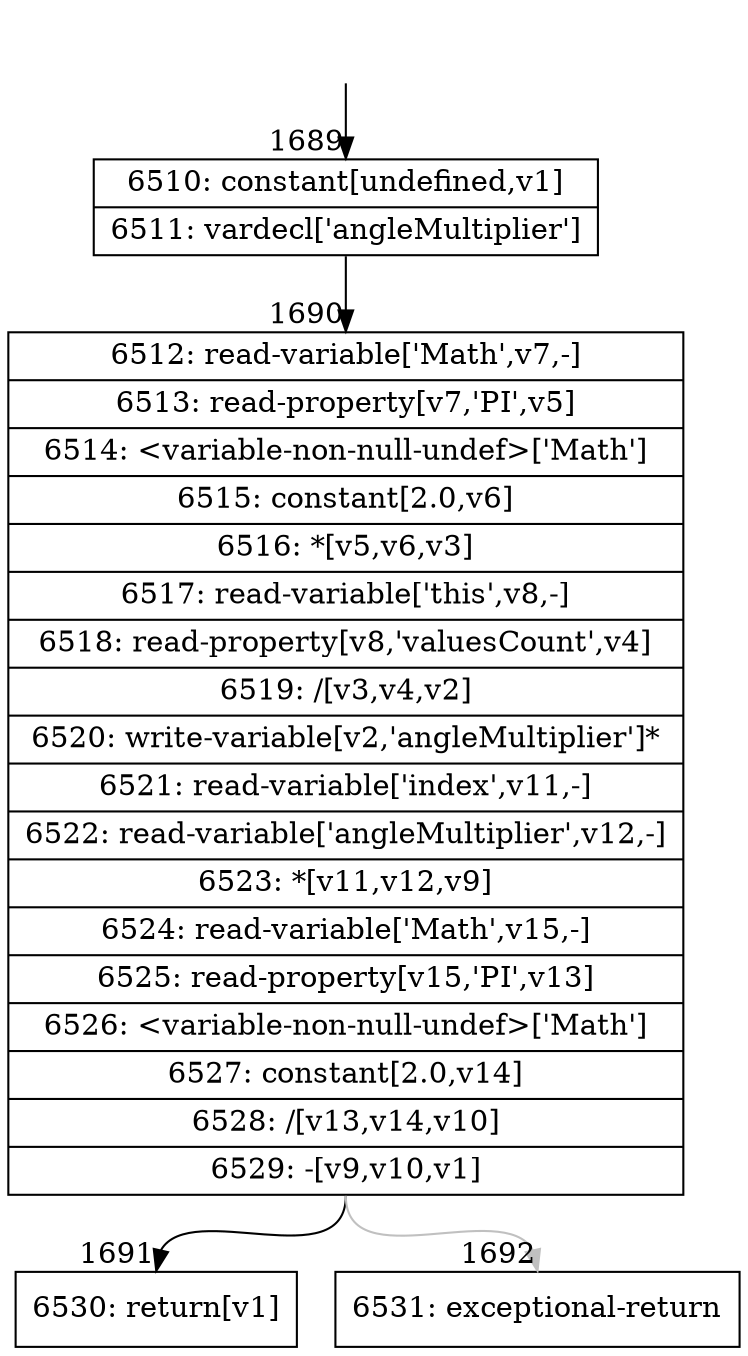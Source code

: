 digraph {
rankdir="TD"
BB_entry156[shape=none,label=""];
BB_entry156 -> BB1689 [tailport=s, headport=n, headlabel="    1689"]
BB1689 [shape=record label="{6510: constant[undefined,v1]|6511: vardecl['angleMultiplier']}" ] 
BB1689 -> BB1690 [tailport=s, headport=n, headlabel="      1690"]
BB1690 [shape=record label="{6512: read-variable['Math',v7,-]|6513: read-property[v7,'PI',v5]|6514: \<variable-non-null-undef\>['Math']|6515: constant[2.0,v6]|6516: *[v5,v6,v3]|6517: read-variable['this',v8,-]|6518: read-property[v8,'valuesCount',v4]|6519: /[v3,v4,v2]|6520: write-variable[v2,'angleMultiplier']*|6521: read-variable['index',v11,-]|6522: read-variable['angleMultiplier',v12,-]|6523: *[v11,v12,v9]|6524: read-variable['Math',v15,-]|6525: read-property[v15,'PI',v13]|6526: \<variable-non-null-undef\>['Math']|6527: constant[2.0,v14]|6528: /[v13,v14,v10]|6529: -[v9,v10,v1]}" ] 
BB1690 -> BB1691 [tailport=s, headport=n, headlabel="      1691"]
BB1690 -> BB1692 [tailport=s, headport=n, color=gray, headlabel="      1692"]
BB1691 [shape=record label="{6530: return[v1]}" ] 
BB1692 [shape=record label="{6531: exceptional-return}" ] 
//#$~ 1875
}
